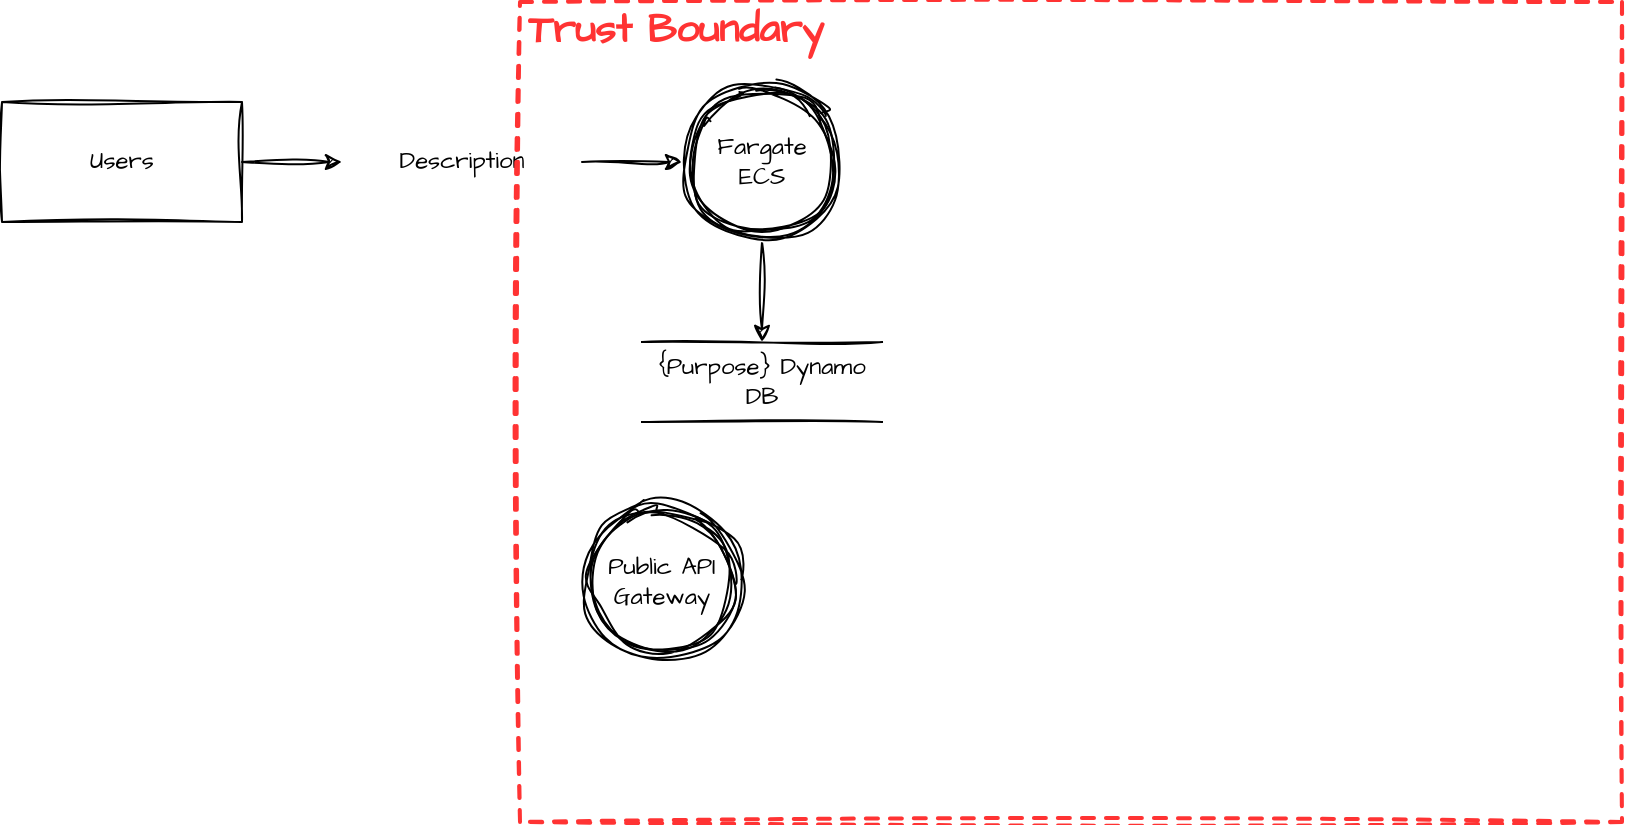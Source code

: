 <mxfile version="22.0.8" type="github">
  <diagram name="Page-1" id="z9mUVyHt2lQAVW82_yQu">
    <mxGraphModel dx="956" dy="453" grid="1" gridSize="10" guides="1" tooltips="1" connect="1" arrows="1" fold="1" page="1" pageScale="1" pageWidth="827" pageHeight="1169" math="0" shadow="0">
      <root>
        <mxCell id="0" />
        <mxCell id="1" parent="0" />
        <mxCell id="Jy_a5hXC8znkebbUCEHY-1" value="Users" style="rounded=0;whiteSpace=wrap;html=1;sketch=1;hachureGap=4;jiggle=2;curveFitting=1;fontFamily=Architects Daughter;fontSource=https%3A%2F%2Ffonts.googleapis.com%2Fcss%3Ffamily%3DArchitects%2BDaughter;fontSize=12;" vertex="1" parent="1">
          <mxGeometry x="10" y="160" width="120" height="60" as="geometry" />
        </mxCell>
        <mxCell id="Jy_a5hXC8znkebbUCEHY-5" value="" style="edgeStyle=orthogonalEdgeStyle;rounded=0;sketch=1;hachureGap=4;jiggle=2;curveFitting=1;orthogonalLoop=1;jettySize=auto;html=1;fontFamily=Architects Daughter;fontSource=https%3A%2F%2Ffonts.googleapis.com%2Fcss%3Ffamily%3DArchitects%2BDaughter;fontSize=12;" edge="1" parent="1" source="Jy_a5hXC8znkebbUCEHY-2" target="Jy_a5hXC8znkebbUCEHY-4">
          <mxGeometry relative="1" as="geometry" />
        </mxCell>
        <mxCell id="Jy_a5hXC8znkebbUCEHY-2" value="Fargate ECS" style="ellipse;shape=doubleEllipse;whiteSpace=wrap;html=1;aspect=fixed;sketch=1;hachureGap=4;jiggle=2;curveFitting=1;fontFamily=Architects Daughter;fontSource=https%3A%2F%2Ffonts.googleapis.com%2Fcss%3Ffamily%3DArchitects%2BDaughter;fontSize=12;" vertex="1" parent="1">
          <mxGeometry x="350" y="150" width="80" height="80" as="geometry" />
        </mxCell>
        <mxCell id="Jy_a5hXC8znkebbUCEHY-3" value="" style="endArrow=classic;html=1;fontColor=#FF3333;rounded=0;sketch=1;hachureGap=4;jiggle=2;curveFitting=1;fontFamily=Architects Daughter;fontSource=https%3A%2F%2Ffonts.googleapis.com%2Fcss%3Ffamily%3DArchitects%2BDaughter;fontSize=12;" edge="1" parent="1" source="Jy_a5hXC8znkebbUCEHY-6" target="Jy_a5hXC8znkebbUCEHY-2">
          <mxGeometry width="50" height="50" relative="1" as="geometry">
            <mxPoint x="80" y="420" as="sourcePoint" />
            <mxPoint x="130" y="370" as="targetPoint" />
          </mxGeometry>
        </mxCell>
        <mxCell id="Jy_a5hXC8znkebbUCEHY-4" value="{Purpose} Dynamo DB" style="shape=partialRectangle;whiteSpace=wrap;html=1;left=0;right=0;fillColor=none;sketch=1;hachureGap=4;jiggle=2;curveFitting=1;fontFamily=Architects Daughter;fontSource=https%3A%2F%2Ffonts.googleapis.com%2Fcss%3Ffamily%3DArchitects%2BDaughter;fontSize=12;" vertex="1" parent="1">
          <mxGeometry x="330" y="280" width="120" height="40" as="geometry" />
        </mxCell>
        <mxCell id="Jy_a5hXC8znkebbUCEHY-7" value="" style="endArrow=classic;html=1;fontColor=#FF3333;rounded=0;sketch=1;hachureGap=4;jiggle=2;curveFitting=1;fontFamily=Architects Daughter;fontSource=https%3A%2F%2Ffonts.googleapis.com%2Fcss%3Ffamily%3DArchitects%2BDaughter;fontSize=12;" edge="1" parent="1" source="Jy_a5hXC8znkebbUCEHY-1" target="Jy_a5hXC8znkebbUCEHY-6">
          <mxGeometry width="50" height="50" relative="1" as="geometry">
            <mxPoint x="130" y="190" as="sourcePoint" />
            <mxPoint x="350" y="190" as="targetPoint" />
          </mxGeometry>
        </mxCell>
        <mxCell id="Jy_a5hXC8znkebbUCEHY-6" value="Description" style="text;html=1;strokeColor=none;fillColor=none;align=center;verticalAlign=middle;whiteSpace=wrap;overflow=hidden;fontSize=12;fontFamily=Architects Daughter;" vertex="1" parent="1">
          <mxGeometry x="180" y="175" width="120" height="30" as="geometry" />
        </mxCell>
        <mxCell id="Jy_a5hXC8znkebbUCEHY-8" value="Trust Boundary" style="html=1;fontColor=#FF3333;fontStyle=1;align=left;verticalAlign=top;spacing=0;labelBorderColor=none;fillColor=none;dashed=1;strokeWidth=2;strokeColor=#FF3333;spacingLeft=4;spacingTop=-3;sketch=1;hachureGap=4;jiggle=2;curveFitting=1;fontFamily=Architects Daughter;fontSource=https%3A%2F%2Ffonts.googleapis.com%2Fcss%3Ffamily%3DArchitects%2BDaughter;fontSize=20;" vertex="1" parent="1">
          <mxGeometry x="269" y="110" width="551" height="410" as="geometry" />
        </mxCell>
        <mxCell id="Jy_a5hXC8znkebbUCEHY-9" value="Public API Gateway" style="ellipse;shape=doubleEllipse;whiteSpace=wrap;html=1;aspect=fixed;sketch=1;hachureGap=4;jiggle=2;curveFitting=1;fontFamily=Architects Daughter;fontSource=https%3A%2F%2Ffonts.googleapis.com%2Fcss%3Ffamily%3DArchitects%2BDaughter;fontSize=12;" vertex="1" parent="1">
          <mxGeometry x="300" y="360" width="80" height="80" as="geometry" />
        </mxCell>
      </root>
    </mxGraphModel>
  </diagram>
</mxfile>
